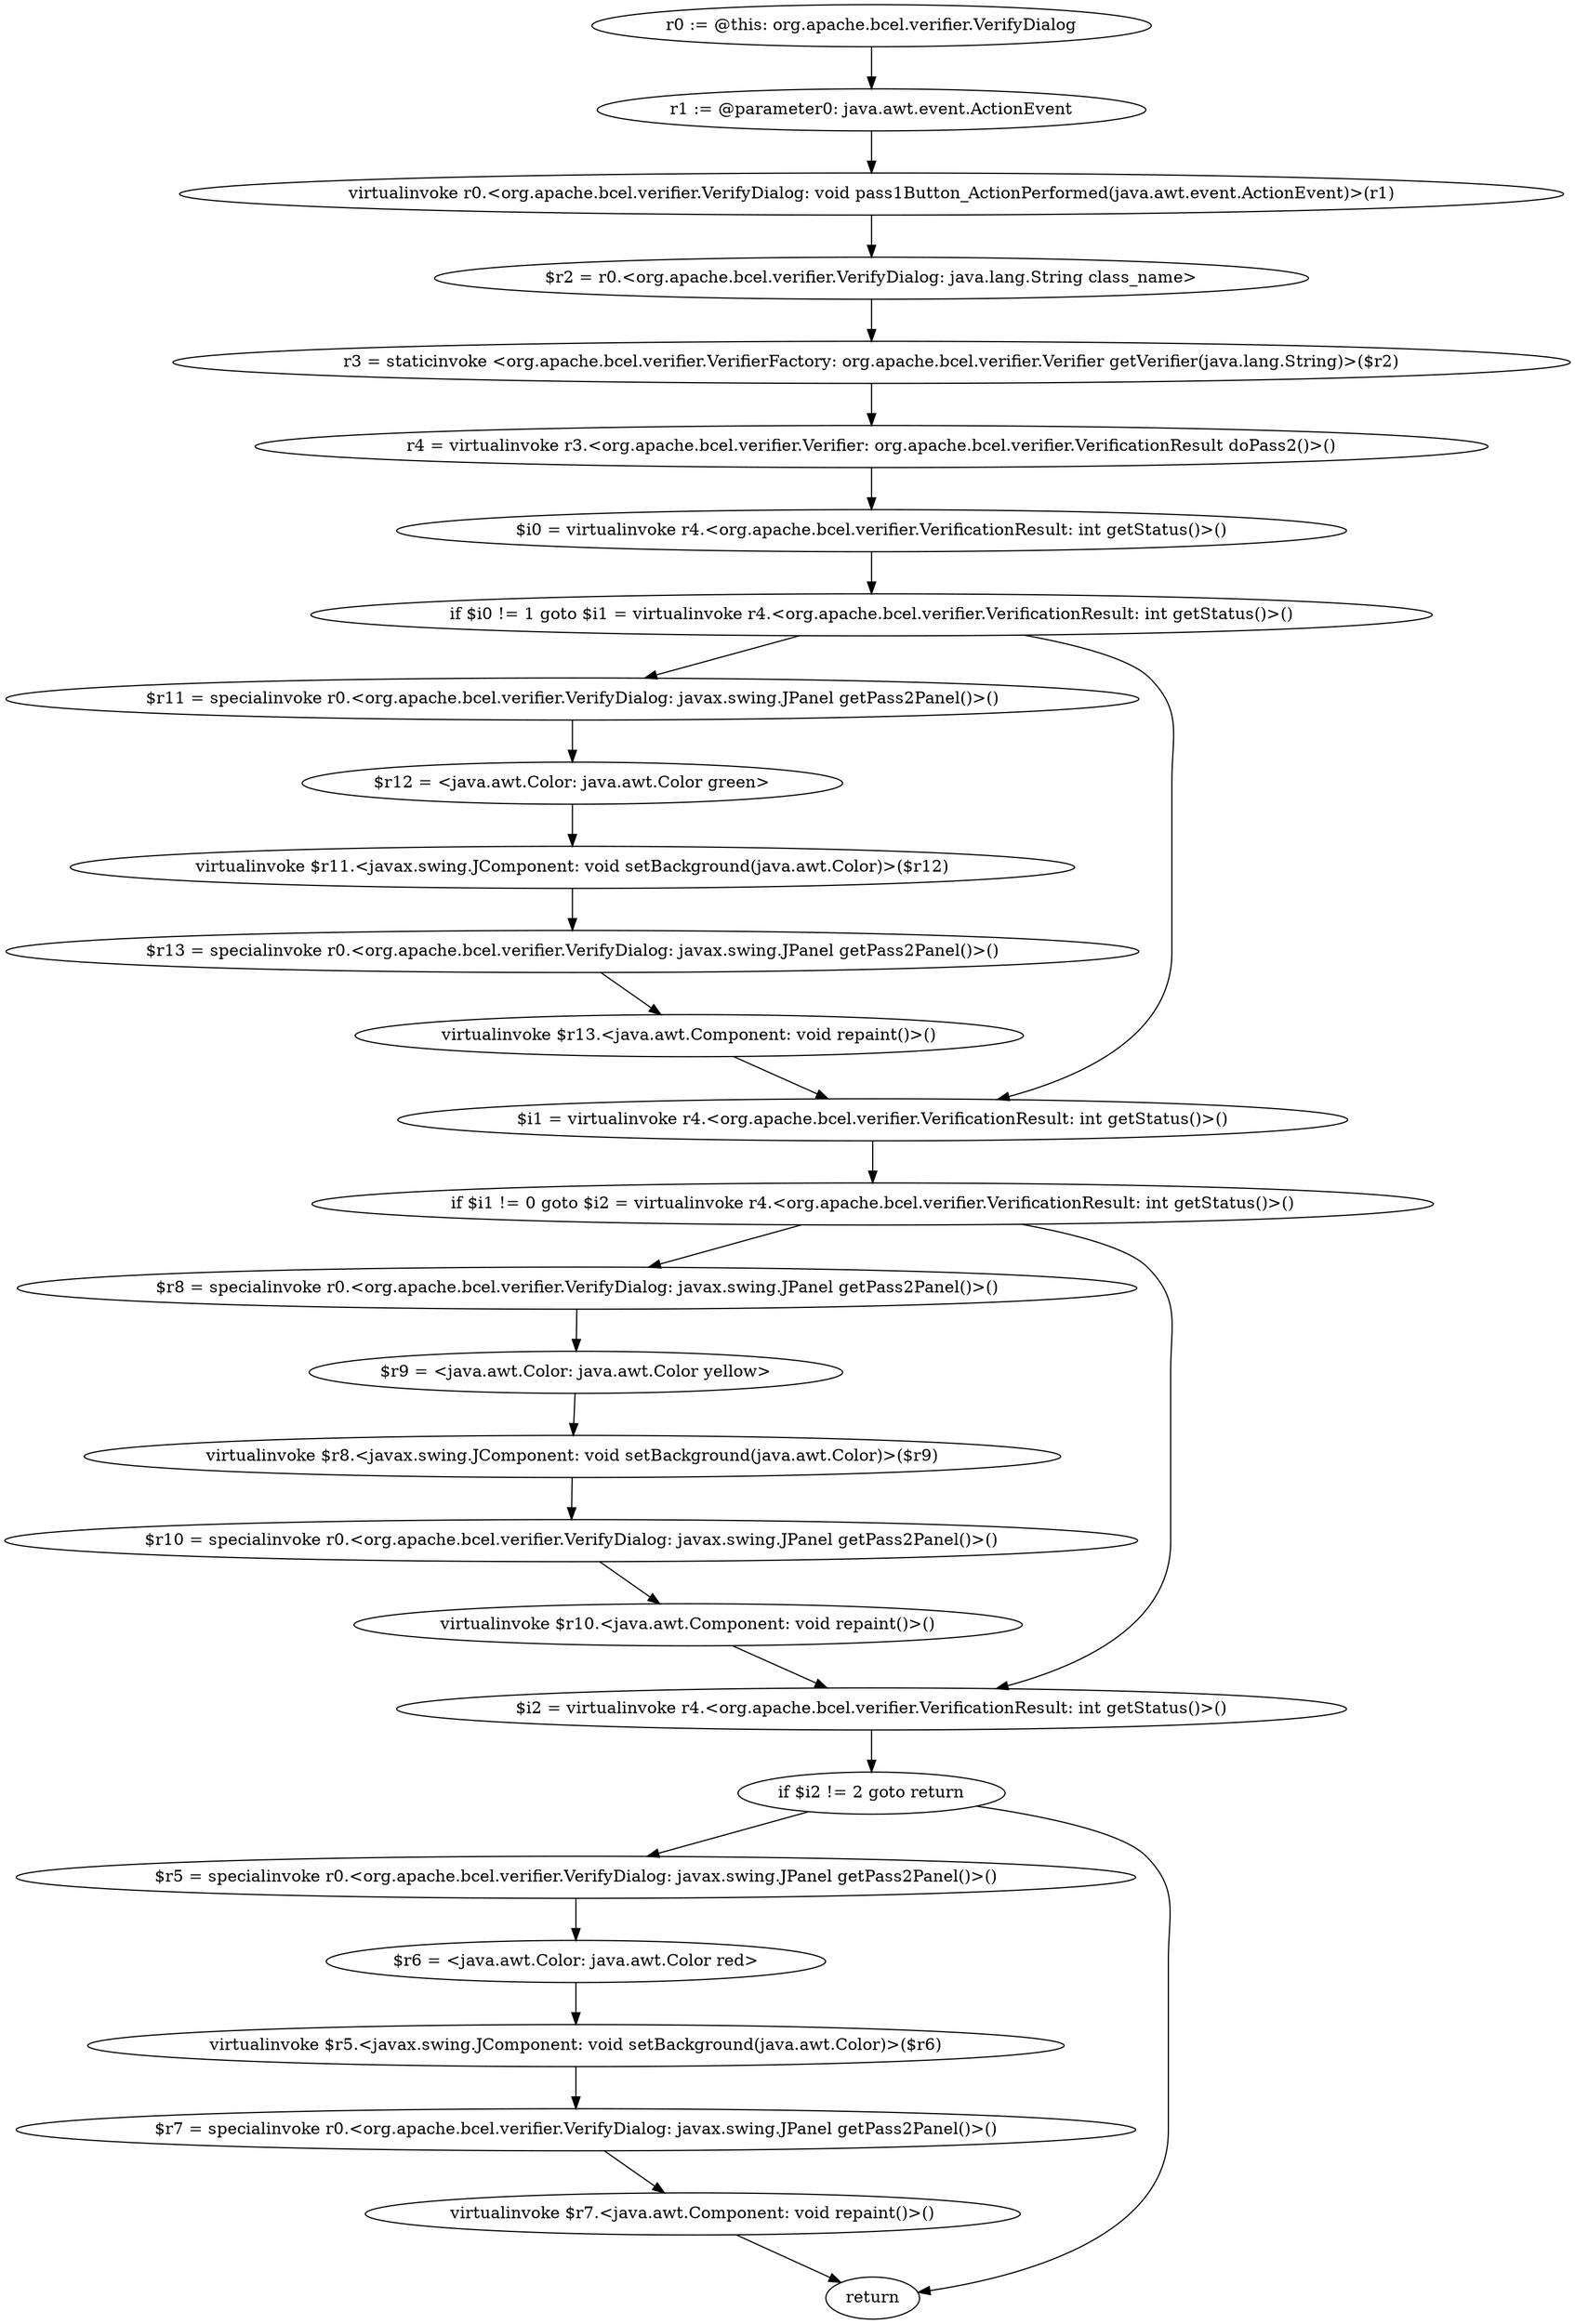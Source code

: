 digraph "unitGraph" {
    "r0 := @this: org.apache.bcel.verifier.VerifyDialog"
    "r1 := @parameter0: java.awt.event.ActionEvent"
    "virtualinvoke r0.<org.apache.bcel.verifier.VerifyDialog: void pass1Button_ActionPerformed(java.awt.event.ActionEvent)>(r1)"
    "$r2 = r0.<org.apache.bcel.verifier.VerifyDialog: java.lang.String class_name>"
    "r3 = staticinvoke <org.apache.bcel.verifier.VerifierFactory: org.apache.bcel.verifier.Verifier getVerifier(java.lang.String)>($r2)"
    "r4 = virtualinvoke r3.<org.apache.bcel.verifier.Verifier: org.apache.bcel.verifier.VerificationResult doPass2()>()"
    "$i0 = virtualinvoke r4.<org.apache.bcel.verifier.VerificationResult: int getStatus()>()"
    "if $i0 != 1 goto $i1 = virtualinvoke r4.<org.apache.bcel.verifier.VerificationResult: int getStatus()>()"
    "$r11 = specialinvoke r0.<org.apache.bcel.verifier.VerifyDialog: javax.swing.JPanel getPass2Panel()>()"
    "$r12 = <java.awt.Color: java.awt.Color green>"
    "virtualinvoke $r11.<javax.swing.JComponent: void setBackground(java.awt.Color)>($r12)"
    "$r13 = specialinvoke r0.<org.apache.bcel.verifier.VerifyDialog: javax.swing.JPanel getPass2Panel()>()"
    "virtualinvoke $r13.<java.awt.Component: void repaint()>()"
    "$i1 = virtualinvoke r4.<org.apache.bcel.verifier.VerificationResult: int getStatus()>()"
    "if $i1 != 0 goto $i2 = virtualinvoke r4.<org.apache.bcel.verifier.VerificationResult: int getStatus()>()"
    "$r8 = specialinvoke r0.<org.apache.bcel.verifier.VerifyDialog: javax.swing.JPanel getPass2Panel()>()"
    "$r9 = <java.awt.Color: java.awt.Color yellow>"
    "virtualinvoke $r8.<javax.swing.JComponent: void setBackground(java.awt.Color)>($r9)"
    "$r10 = specialinvoke r0.<org.apache.bcel.verifier.VerifyDialog: javax.swing.JPanel getPass2Panel()>()"
    "virtualinvoke $r10.<java.awt.Component: void repaint()>()"
    "$i2 = virtualinvoke r4.<org.apache.bcel.verifier.VerificationResult: int getStatus()>()"
    "if $i2 != 2 goto return"
    "$r5 = specialinvoke r0.<org.apache.bcel.verifier.VerifyDialog: javax.swing.JPanel getPass2Panel()>()"
    "$r6 = <java.awt.Color: java.awt.Color red>"
    "virtualinvoke $r5.<javax.swing.JComponent: void setBackground(java.awt.Color)>($r6)"
    "$r7 = specialinvoke r0.<org.apache.bcel.verifier.VerifyDialog: javax.swing.JPanel getPass2Panel()>()"
    "virtualinvoke $r7.<java.awt.Component: void repaint()>()"
    "return"
    "r0 := @this: org.apache.bcel.verifier.VerifyDialog"->"r1 := @parameter0: java.awt.event.ActionEvent";
    "r1 := @parameter0: java.awt.event.ActionEvent"->"virtualinvoke r0.<org.apache.bcel.verifier.VerifyDialog: void pass1Button_ActionPerformed(java.awt.event.ActionEvent)>(r1)";
    "virtualinvoke r0.<org.apache.bcel.verifier.VerifyDialog: void pass1Button_ActionPerformed(java.awt.event.ActionEvent)>(r1)"->"$r2 = r0.<org.apache.bcel.verifier.VerifyDialog: java.lang.String class_name>";
    "$r2 = r0.<org.apache.bcel.verifier.VerifyDialog: java.lang.String class_name>"->"r3 = staticinvoke <org.apache.bcel.verifier.VerifierFactory: org.apache.bcel.verifier.Verifier getVerifier(java.lang.String)>($r2)";
    "r3 = staticinvoke <org.apache.bcel.verifier.VerifierFactory: org.apache.bcel.verifier.Verifier getVerifier(java.lang.String)>($r2)"->"r4 = virtualinvoke r3.<org.apache.bcel.verifier.Verifier: org.apache.bcel.verifier.VerificationResult doPass2()>()";
    "r4 = virtualinvoke r3.<org.apache.bcel.verifier.Verifier: org.apache.bcel.verifier.VerificationResult doPass2()>()"->"$i0 = virtualinvoke r4.<org.apache.bcel.verifier.VerificationResult: int getStatus()>()";
    "$i0 = virtualinvoke r4.<org.apache.bcel.verifier.VerificationResult: int getStatus()>()"->"if $i0 != 1 goto $i1 = virtualinvoke r4.<org.apache.bcel.verifier.VerificationResult: int getStatus()>()";
    "if $i0 != 1 goto $i1 = virtualinvoke r4.<org.apache.bcel.verifier.VerificationResult: int getStatus()>()"->"$r11 = specialinvoke r0.<org.apache.bcel.verifier.VerifyDialog: javax.swing.JPanel getPass2Panel()>()";
    "if $i0 != 1 goto $i1 = virtualinvoke r4.<org.apache.bcel.verifier.VerificationResult: int getStatus()>()"->"$i1 = virtualinvoke r4.<org.apache.bcel.verifier.VerificationResult: int getStatus()>()";
    "$r11 = specialinvoke r0.<org.apache.bcel.verifier.VerifyDialog: javax.swing.JPanel getPass2Panel()>()"->"$r12 = <java.awt.Color: java.awt.Color green>";
    "$r12 = <java.awt.Color: java.awt.Color green>"->"virtualinvoke $r11.<javax.swing.JComponent: void setBackground(java.awt.Color)>($r12)";
    "virtualinvoke $r11.<javax.swing.JComponent: void setBackground(java.awt.Color)>($r12)"->"$r13 = specialinvoke r0.<org.apache.bcel.verifier.VerifyDialog: javax.swing.JPanel getPass2Panel()>()";
    "$r13 = specialinvoke r0.<org.apache.bcel.verifier.VerifyDialog: javax.swing.JPanel getPass2Panel()>()"->"virtualinvoke $r13.<java.awt.Component: void repaint()>()";
    "virtualinvoke $r13.<java.awt.Component: void repaint()>()"->"$i1 = virtualinvoke r4.<org.apache.bcel.verifier.VerificationResult: int getStatus()>()";
    "$i1 = virtualinvoke r4.<org.apache.bcel.verifier.VerificationResult: int getStatus()>()"->"if $i1 != 0 goto $i2 = virtualinvoke r4.<org.apache.bcel.verifier.VerificationResult: int getStatus()>()";
    "if $i1 != 0 goto $i2 = virtualinvoke r4.<org.apache.bcel.verifier.VerificationResult: int getStatus()>()"->"$r8 = specialinvoke r0.<org.apache.bcel.verifier.VerifyDialog: javax.swing.JPanel getPass2Panel()>()";
    "if $i1 != 0 goto $i2 = virtualinvoke r4.<org.apache.bcel.verifier.VerificationResult: int getStatus()>()"->"$i2 = virtualinvoke r4.<org.apache.bcel.verifier.VerificationResult: int getStatus()>()";
    "$r8 = specialinvoke r0.<org.apache.bcel.verifier.VerifyDialog: javax.swing.JPanel getPass2Panel()>()"->"$r9 = <java.awt.Color: java.awt.Color yellow>";
    "$r9 = <java.awt.Color: java.awt.Color yellow>"->"virtualinvoke $r8.<javax.swing.JComponent: void setBackground(java.awt.Color)>($r9)";
    "virtualinvoke $r8.<javax.swing.JComponent: void setBackground(java.awt.Color)>($r9)"->"$r10 = specialinvoke r0.<org.apache.bcel.verifier.VerifyDialog: javax.swing.JPanel getPass2Panel()>()";
    "$r10 = specialinvoke r0.<org.apache.bcel.verifier.VerifyDialog: javax.swing.JPanel getPass2Panel()>()"->"virtualinvoke $r10.<java.awt.Component: void repaint()>()";
    "virtualinvoke $r10.<java.awt.Component: void repaint()>()"->"$i2 = virtualinvoke r4.<org.apache.bcel.verifier.VerificationResult: int getStatus()>()";
    "$i2 = virtualinvoke r4.<org.apache.bcel.verifier.VerificationResult: int getStatus()>()"->"if $i2 != 2 goto return";
    "if $i2 != 2 goto return"->"$r5 = specialinvoke r0.<org.apache.bcel.verifier.VerifyDialog: javax.swing.JPanel getPass2Panel()>()";
    "if $i2 != 2 goto return"->"return";
    "$r5 = specialinvoke r0.<org.apache.bcel.verifier.VerifyDialog: javax.swing.JPanel getPass2Panel()>()"->"$r6 = <java.awt.Color: java.awt.Color red>";
    "$r6 = <java.awt.Color: java.awt.Color red>"->"virtualinvoke $r5.<javax.swing.JComponent: void setBackground(java.awt.Color)>($r6)";
    "virtualinvoke $r5.<javax.swing.JComponent: void setBackground(java.awt.Color)>($r6)"->"$r7 = specialinvoke r0.<org.apache.bcel.verifier.VerifyDialog: javax.swing.JPanel getPass2Panel()>()";
    "$r7 = specialinvoke r0.<org.apache.bcel.verifier.VerifyDialog: javax.swing.JPanel getPass2Panel()>()"->"virtualinvoke $r7.<java.awt.Component: void repaint()>()";
    "virtualinvoke $r7.<java.awt.Component: void repaint()>()"->"return";
}

